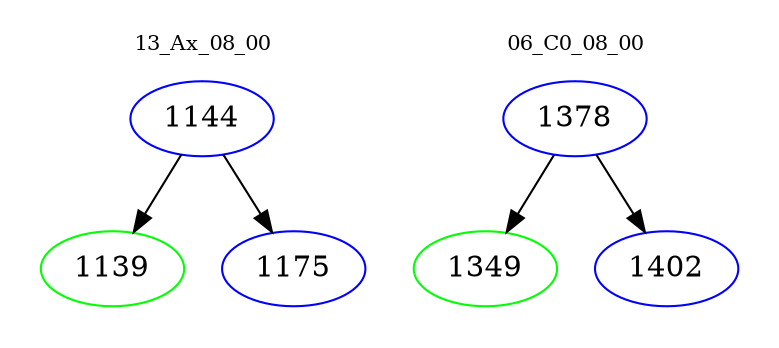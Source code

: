 digraph{
subgraph cluster_0 {
color = white
label = "13_Ax_08_00";
fontsize=10;
T0_1144 [label="1144", color="blue"]
T0_1144 -> T0_1139 [color="black"]
T0_1139 [label="1139", color="green"]
T0_1144 -> T0_1175 [color="black"]
T0_1175 [label="1175", color="blue"]
}
subgraph cluster_1 {
color = white
label = "06_C0_08_00";
fontsize=10;
T1_1378 [label="1378", color="blue"]
T1_1378 -> T1_1349 [color="black"]
T1_1349 [label="1349", color="green"]
T1_1378 -> T1_1402 [color="black"]
T1_1402 [label="1402", color="blue"]
}
}

